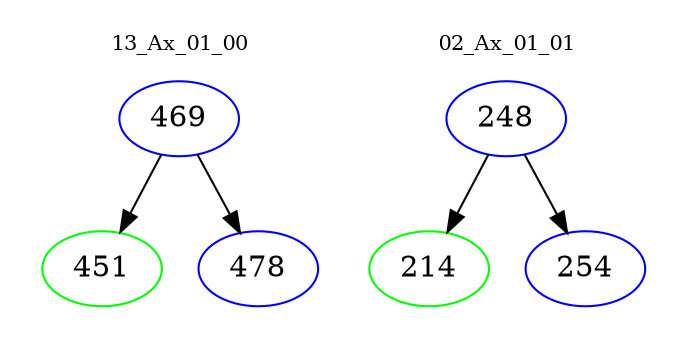 digraph{
subgraph cluster_0 {
color = white
label = "13_Ax_01_00";
fontsize=10;
T0_469 [label="469", color="blue"]
T0_469 -> T0_451 [color="black"]
T0_451 [label="451", color="green"]
T0_469 -> T0_478 [color="black"]
T0_478 [label="478", color="blue"]
}
subgraph cluster_1 {
color = white
label = "02_Ax_01_01";
fontsize=10;
T1_248 [label="248", color="blue"]
T1_248 -> T1_214 [color="black"]
T1_214 [label="214", color="green"]
T1_248 -> T1_254 [color="black"]
T1_254 [label="254", color="blue"]
}
}
